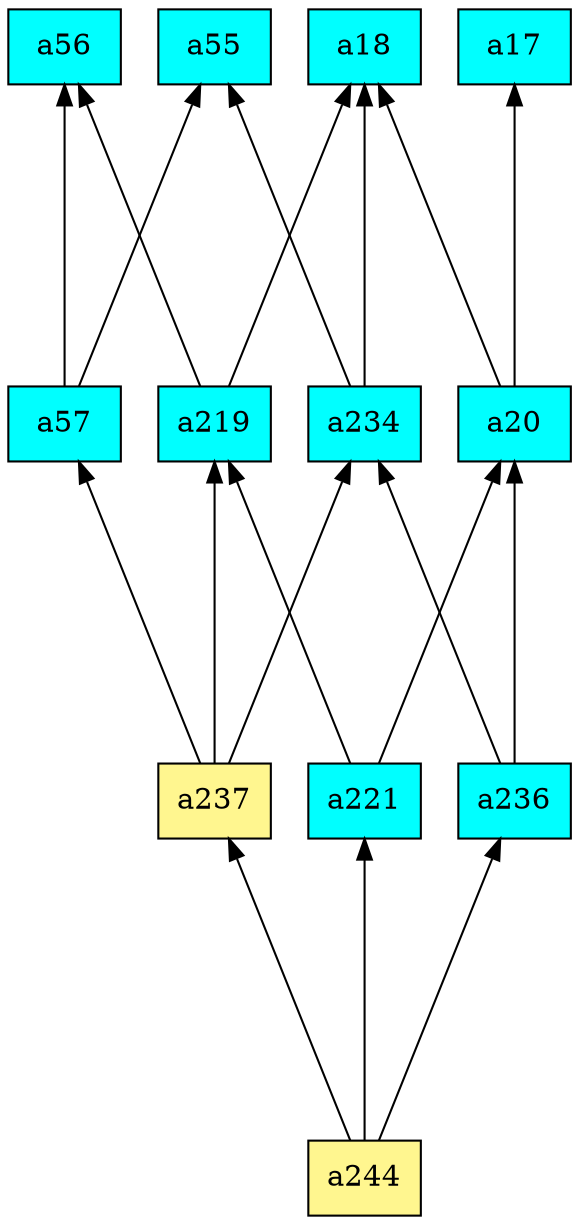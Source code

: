 digraph G {
rankdir=BT;ranksep="2.0";
"a221" [shape=record,fillcolor=cyan,style=filled,label="{a221}"];
"a56" [shape=record,fillcolor=cyan,style=filled,label="{a56}"];
"a244" [shape=record,fillcolor=khaki1,style=filled,label="{a244}"];
"a57" [shape=record,fillcolor=cyan,style=filled,label="{a57}"];
"a17" [shape=record,fillcolor=cyan,style=filled,label="{a17}"];
"a219" [shape=record,fillcolor=cyan,style=filled,label="{a219}"];
"a18" [shape=record,fillcolor=cyan,style=filled,label="{a18}"];
"a236" [shape=record,fillcolor=cyan,style=filled,label="{a236}"];
"a237" [shape=record,fillcolor=khaki1,style=filled,label="{a237}"];
"a234" [shape=record,fillcolor=cyan,style=filled,label="{a234}"];
"a20" [shape=record,fillcolor=cyan,style=filled,label="{a20}"];
"a55" [shape=record,fillcolor=cyan,style=filled,label="{a55}"];
"a221" -> "a20"
"a221" -> "a219"
"a244" -> "a237"
"a244" -> "a221"
"a244" -> "a236"
"a57" -> "a56"
"a57" -> "a55"
"a219" -> "a56"
"a219" -> "a18"
"a236" -> "a234"
"a236" -> "a20"
"a237" -> "a234"
"a237" -> "a57"
"a237" -> "a219"
"a234" -> "a55"
"a234" -> "a18"
"a20" -> "a18"
"a20" -> "a17"
}